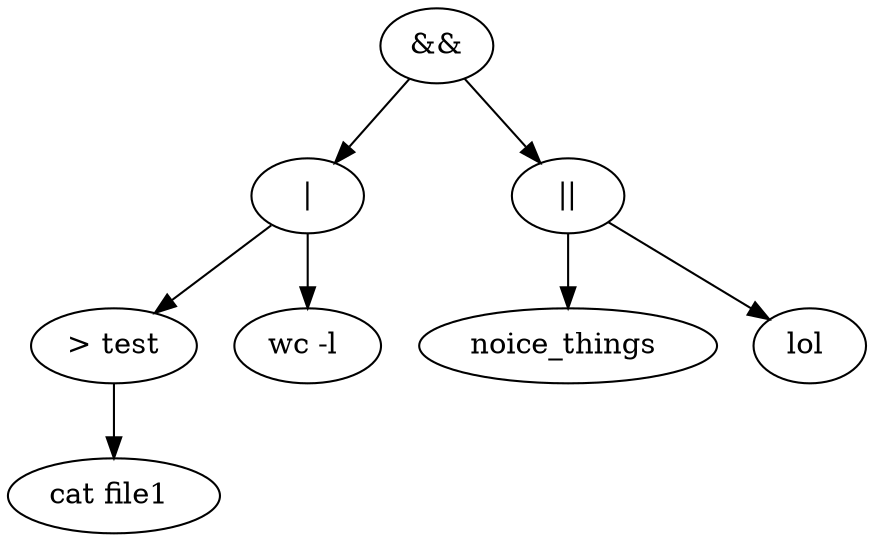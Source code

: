 digraph yep {
n0[label="&&"] ;
n0 -> n1 ;
n0 -> n2 ;
n1[label="|"] ;
n1 -> n11 ;
n1 -> n12 ;
n11[label="> test"] ;
n11 -> n111 ;
n111[label="cat file1 "] ;
n12[label="wc -l "] ;
n2[label="||"] ;
n2 -> n21 ;
n2 -> n22 ;
n21[label="noice_things "] ;
n22[label="lol "] ;
}
